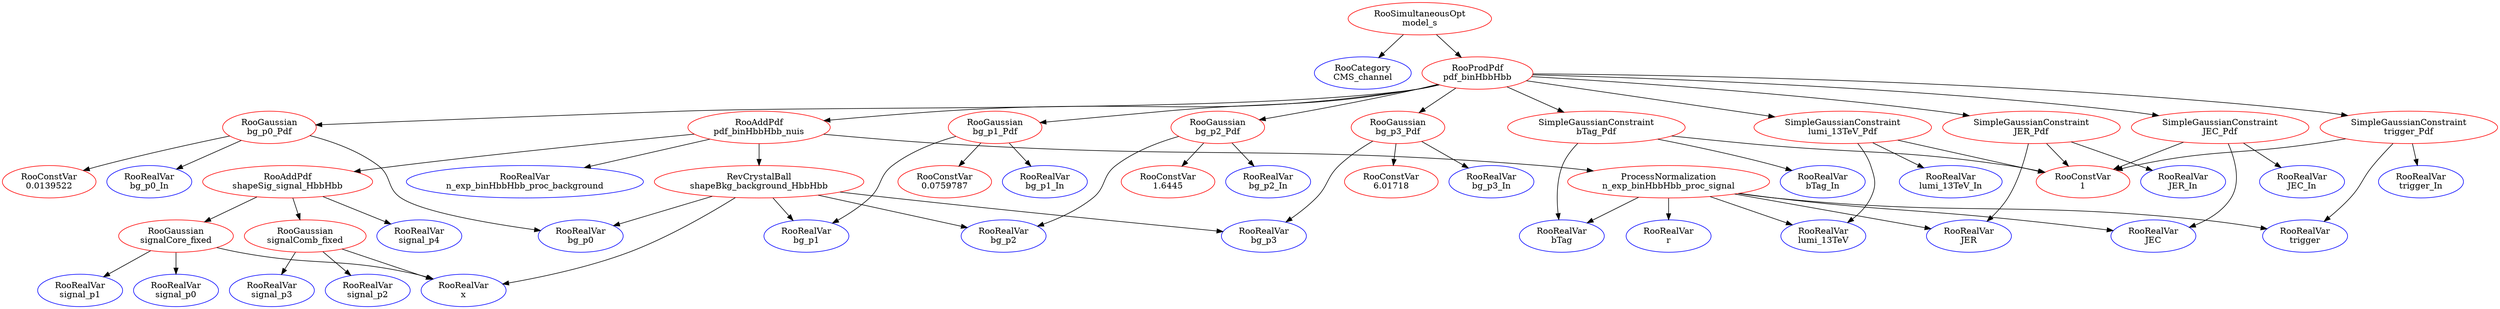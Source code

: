 digraph model_s{
"model_s" [ color=red, label="RooSimultaneousOpt\nmodel_s"];
"CMS_channel" [ color=blue, label="RooCategory\nCMS_channel"];
"pdf_binHbbHbb" [ color=red, label="RooProdPdf\npdf_binHbbHbb"];
"pdf_binHbbHbb_nuis" [ color=red, label="RooAddPdf\npdf_binHbbHbb_nuis"];
"shapeSig_signal_HbbHbb" [ color=red, label="RooAddPdf\nshapeSig_signal_HbbHbb"];
"signalCore_fixed" [ color=red, label="RooGaussian\nsignalCore_fixed"];
"signal_p0" [ color=blue, label="RooRealVar\nsignal_p0"];
"signal_p1" [ color=blue, label="RooRealVar\nsignal_p1"];
"x" [ color=blue, label="RooRealVar\nx"];
"signal_p4" [ color=blue, label="RooRealVar\nsignal_p4"];
"signalComb_fixed" [ color=red, label="RooGaussian\nsignalComb_fixed"];
"signal_p2" [ color=blue, label="RooRealVar\nsignal_p2"];
"signal_p3" [ color=blue, label="RooRealVar\nsignal_p3"];
"shapeBkg_background_HbbHbb" [ color=red, label="RevCrystalBall\nshapeBkg_background_HbbHbb"];
"bg_p0" [ color=blue, label="RooRealVar\nbg_p0"];
"bg_p1" [ color=blue, label="RooRealVar\nbg_p1"];
"bg_p2" [ color=blue, label="RooRealVar\nbg_p2"];
"bg_p3" [ color=blue, label="RooRealVar\nbg_p3"];
"n_exp_binHbbHbb_proc_signal" [ color=red, label="ProcessNormalization\nn_exp_binHbbHbb_proc_signal"];
"lumi_13TeV" [ color=blue, label="RooRealVar\nlumi_13TeV"];
"bTag" [ color=blue, label="RooRealVar\nbTag"];
"JER" [ color=blue, label="RooRealVar\nJER"];
"JEC" [ color=blue, label="RooRealVar\nJEC"];
"trigger" [ color=blue, label="RooRealVar\ntrigger"];
"r" [ color=blue, label="RooRealVar\nr"];
"n_exp_binHbbHbb_proc_background" [ color=blue, label="RooRealVar\nn_exp_binHbbHbb_proc_background"];
"lumi_13TeV_Pdf" [ color=red, label="SimpleGaussianConstraint\nlumi_13TeV_Pdf"];
"1" [ color=red, label="RooConstVar\n1"];
"lumi_13TeV_In" [ color=blue, label="RooRealVar\nlumi_13TeV_In"];
"bTag_Pdf" [ color=red, label="SimpleGaussianConstraint\nbTag_Pdf"];
"bTag_In" [ color=blue, label="RooRealVar\nbTag_In"];
"JER_Pdf" [ color=red, label="SimpleGaussianConstraint\nJER_Pdf"];
"JER_In" [ color=blue, label="RooRealVar\nJER_In"];
"JEC_Pdf" [ color=red, label="SimpleGaussianConstraint\nJEC_Pdf"];
"JEC_In" [ color=blue, label="RooRealVar\nJEC_In"];
"trigger_Pdf" [ color=red, label="SimpleGaussianConstraint\ntrigger_Pdf"];
"trigger_In" [ color=blue, label="RooRealVar\ntrigger_In"];
"bg_p2_Pdf" [ color=red, label="RooGaussian\nbg_p2_Pdf"];
"1.6445" [ color=red, label="RooConstVar\n1.6445"];
"bg_p2_In" [ color=blue, label="RooRealVar\nbg_p2_In"];
"bg_p3_Pdf" [ color=red, label="RooGaussian\nbg_p3_Pdf"];
"6.01718" [ color=red, label="RooConstVar\n6.01718"];
"bg_p3_In" [ color=blue, label="RooRealVar\nbg_p3_In"];
"bg_p0_Pdf" [ color=red, label="RooGaussian\nbg_p0_Pdf"];
"0.0139522" [ color=red, label="RooConstVar\n0.0139522"];
"bg_p0_In" [ color=blue, label="RooRealVar\nbg_p0_In"];
"bg_p1_Pdf" [ color=red, label="RooGaussian\nbg_p1_Pdf"];
"0.0759787" [ color=red, label="RooConstVar\n0.0759787"];
"bg_p1_In" [ color=blue, label="RooRealVar\nbg_p1_In"];
"lumi_13TeV_Pdf" -> "lumi_13TeV_In";
"lumi_13TeV_Pdf" -> "lumi_13TeV";
"lumi_13TeV_Pdf" -> "1";
"bTag_Pdf" -> "1";
"bTag_Pdf" -> "bTag_In";
"bTag_Pdf" -> "bTag";
"JER_Pdf" -> "1";
"JER_Pdf" -> "JER";
"JER_Pdf" -> "JER_In";
"JEC_Pdf" -> "1";
"JEC_Pdf" -> "JEC_In";
"JEC_Pdf" -> "JEC";
"trigger_Pdf" -> "1";
"trigger_Pdf" -> "trigger";
"trigger_Pdf" -> "trigger_In";
"bg_p2_Pdf" -> "bg_p2_In";
"bg_p2_Pdf" -> "bg_p2";
"bg_p2_Pdf" -> "1.6445";
"bg_p3_Pdf" -> "bg_p3_In";
"bg_p3_Pdf" -> "bg_p3";
"bg_p3_Pdf" -> "6.01718";
"bg_p0_Pdf" -> "bg_p0_In";
"bg_p0_Pdf" -> "bg_p0";
"bg_p0_Pdf" -> "0.0139522";
"bg_p1_Pdf" -> "bg_p1";
"bg_p1_Pdf" -> "bg_p1_In";
"bg_p1_Pdf" -> "0.0759787";
"n_exp_binHbbHbb_proc_signal" -> "r";
"n_exp_binHbbHbb_proc_signal" -> "lumi_13TeV";
"n_exp_binHbbHbb_proc_signal" -> "JER";
"n_exp_binHbbHbb_proc_signal" -> "trigger";
"n_exp_binHbbHbb_proc_signal" -> "bTag";
"n_exp_binHbbHbb_proc_signal" -> "JEC";
"pdf_binHbbHbb" -> "lumi_13TeV_Pdf";
"pdf_binHbbHbb" -> "bTag_Pdf";
"pdf_binHbbHbb" -> "JER_Pdf";
"pdf_binHbbHbb" -> "JEC_Pdf";
"pdf_binHbbHbb" -> "trigger_Pdf";
"pdf_binHbbHbb" -> "bg_p2_Pdf";
"pdf_binHbbHbb" -> "bg_p3_Pdf";
"pdf_binHbbHbb" -> "bg_p0_Pdf";
"pdf_binHbbHbb" -> "bg_p1_Pdf";
"pdf_binHbbHbb" -> "pdf_binHbbHbb_nuis";
"pdf_binHbbHbb_nuis" -> "n_exp_binHbbHbb_proc_background";
"pdf_binHbbHbb_nuis" -> "n_exp_binHbbHbb_proc_signal";
"pdf_binHbbHbb_nuis" -> "shapeSig_signal_HbbHbb";
"pdf_binHbbHbb_nuis" -> "shapeBkg_background_HbbHbb";
"shapeSig_signal_HbbHbb" -> "signalCore_fixed";
"shapeSig_signal_HbbHbb" -> "signal_p4";
"shapeSig_signal_HbbHbb" -> "signalComb_fixed";
"signalCore_fixed" -> "x";
"signalCore_fixed" -> "signal_p0";
"signalCore_fixed" -> "signal_p1";
"signalComb_fixed" -> "x";
"signalComb_fixed" -> "signal_p2";
"signalComb_fixed" -> "signal_p3";
"shapeBkg_background_HbbHbb" -> "x";
"shapeBkg_background_HbbHbb" -> "bg_p2";
"shapeBkg_background_HbbHbb" -> "bg_p3";
"shapeBkg_background_HbbHbb" -> "bg_p0";
"shapeBkg_background_HbbHbb" -> "bg_p1";
"model_s" -> "CMS_channel";
"model_s" -> "pdf_binHbbHbb";
}
